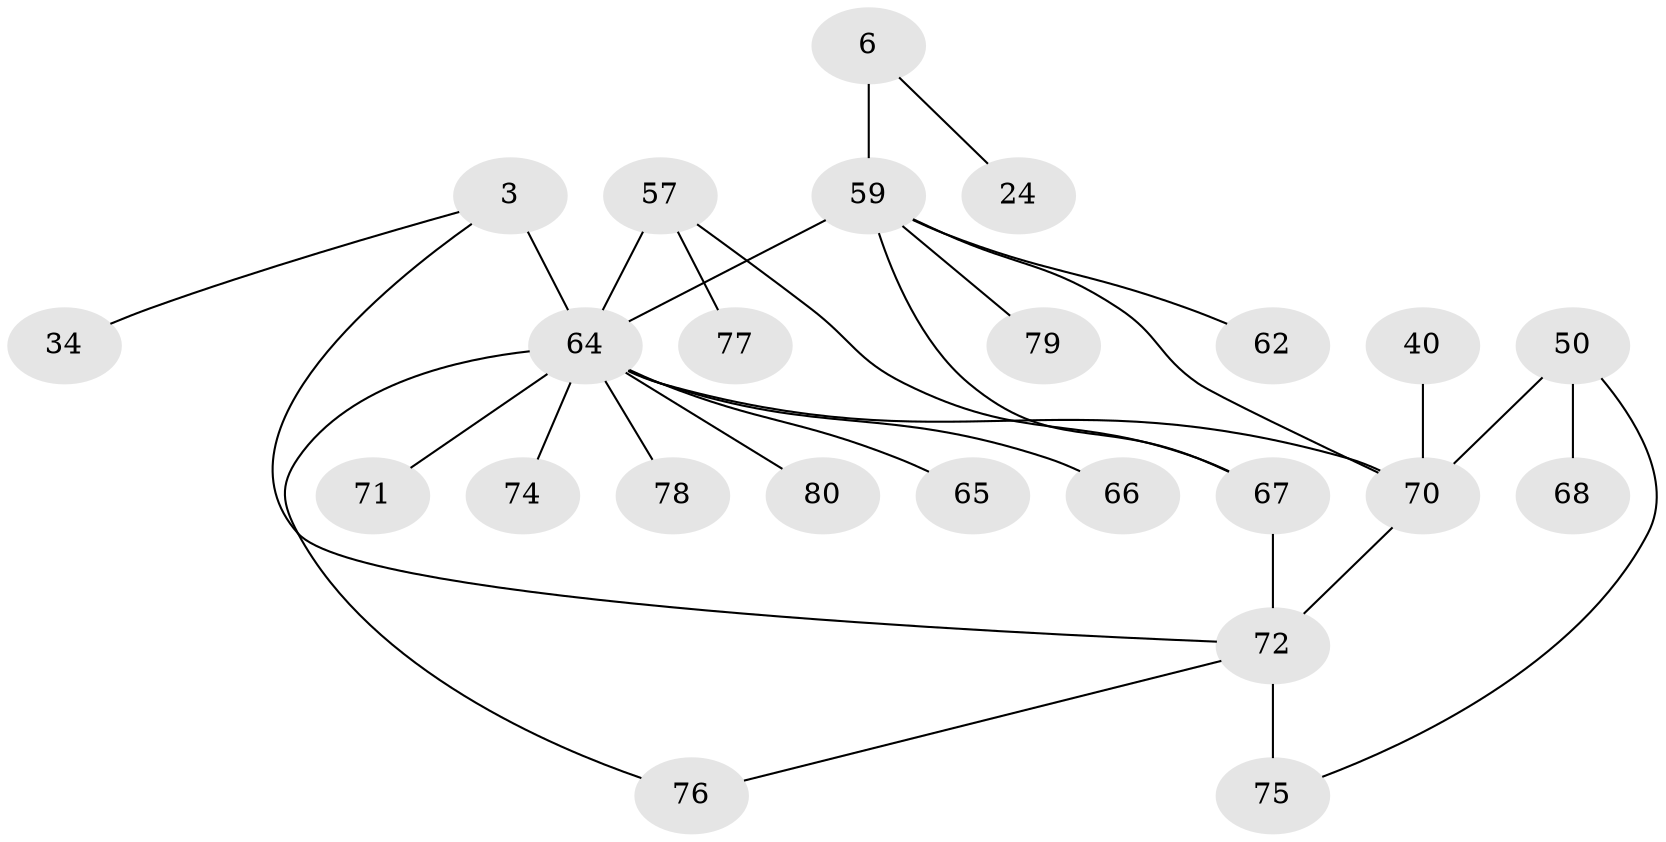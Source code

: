 // original degree distribution, {7: 0.0625, 4: 0.05, 10: 0.0125, 3: 0.0375, 9: 0.0125, 11: 0.0125, 6: 0.0625, 5: 0.025, 8: 0.025, 1: 0.575, 2: 0.125}
// Generated by graph-tools (version 1.1) at 2025/58/03/04/25 21:58:54]
// undirected, 24 vertices, 29 edges
graph export_dot {
graph [start="1"]
  node [color=gray90,style=filled];
  3 [super="+2"];
  6 [super="+5"];
  24;
  34;
  40;
  50 [super="+14+22+31"];
  57 [super="+55+52"];
  59 [super="+51"];
  62;
  64 [super="+21+25+20+36+39+56+60+63"];
  65;
  66;
  67 [super="+12"];
  68;
  70 [super="+35"];
  71 [super="+27"];
  72 [super="+69"];
  74;
  75 [super="+29+32+43+46+61"];
  76;
  77;
  78 [super="+73"];
  79;
  80;
  3 -- 34;
  3 -- 64 [weight=4];
  3 -- 72;
  6 -- 24;
  6 -- 59 [weight=4];
  40 -- 70;
  50 -- 68;
  50 -- 75;
  50 -- 70 [weight=4];
  57 -- 64 [weight=4];
  57 -- 67;
  57 -- 77;
  59 -- 64 [weight=4];
  59 -- 67;
  59 -- 70;
  59 -- 62;
  59 -- 79;
  64 -- 65;
  64 -- 66;
  64 -- 71;
  64 -- 74;
  64 -- 76;
  64 -- 78;
  64 -- 80;
  64 -- 70 [weight=2];
  67 -- 72 [weight=4];
  70 -- 72 [weight=2];
  72 -- 75 [weight=2];
  72 -- 76;
}
